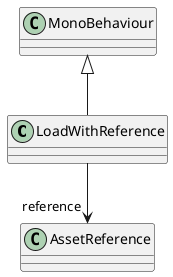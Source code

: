 @startuml
class LoadWithReference {
}
MonoBehaviour <|-- LoadWithReference
LoadWithReference --> "reference" AssetReference
@enduml

